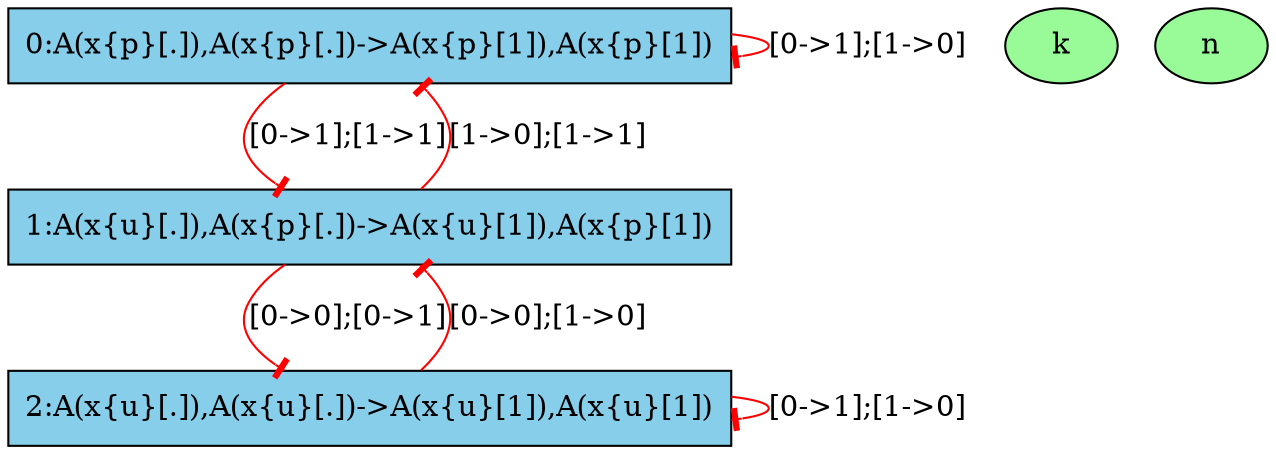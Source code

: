 #This file has been computed by KaSa: a Static Analyzer for Kappa (Kappa Static Analyzer (v4.0rc1-433-gdfab24dbe-dirty))
#Download sources/binaries at https://github.com/Kappa-Dev/KaSim
#
#Analysis launched at 2019/05/13 09:13:19 (GMT+2) on macbook
#Command line is: KaSa KaSa_rep/logic_encoding/demo/001.ka --output-directory KaSa_rep/logic_encoding/demo/output/001
#
#This file contains the description of the influence map in dot.
#Please use graphviz (http://www.graphviz.org) or OmniGraffle to export it to a PDF
#
digraph G{
"0:A(x{p}[.]),A(x{p}[.])->A(x{p}[1]),A(x{p}[1])" [shape=box fillcolor="#87ceeb" style=filled];
"1:A(x{u}[.]),A(x{p}[.])->A(x{u}[1]),A(x{p}[1])" [shape=box fillcolor="#87ceeb" style=filled];
"2:A(x{u}[.]),A(x{u}[.])->A(x{u}[1]),A(x{u}[1])" [shape=box fillcolor="#87ceeb" style=filled];

"k" [shape=ellipse fillcolor="#98fb98" style=filled];
"n" [shape=ellipse fillcolor="#98fb98" style=filled];
"0:A(x{p}[.]),A(x{p}[.])->A(x{p}[1]),A(x{p}[1])" -> "0:A(x{p}[.]),A(x{p}[.])->A(x{p}[1]),A(x{p}[1])" [label="[0->1];[1->0]" color="red" arrowhead="tee"];
"0:A(x{p}[.]),A(x{p}[.])->A(x{p}[1]),A(x{p}[1])" -> "1:A(x{u}[.]),A(x{p}[.])->A(x{u}[1]),A(x{p}[1])" [label="[0->1];[1->1]" color="red" arrowhead="tee"];
"1:A(x{u}[.]),A(x{p}[.])->A(x{u}[1]),A(x{p}[1])" -> "0:A(x{p}[.]),A(x{p}[.])->A(x{p}[1]),A(x{p}[1])" [label="[1->0];[1->1]" color="red" arrowhead="tee"];
"1:A(x{u}[.]),A(x{p}[.])->A(x{u}[1]),A(x{p}[1])" -> "2:A(x{u}[.]),A(x{u}[.])->A(x{u}[1]),A(x{u}[1])" [label="[0->0];[0->1]" color="red" arrowhead="tee"];
"2:A(x{u}[.]),A(x{u}[.])->A(x{u}[1]),A(x{u}[1])" -> "1:A(x{u}[.]),A(x{p}[.])->A(x{u}[1]),A(x{p}[1])" [label="[0->0];[1->0]" color="red" arrowhead="tee"];
"2:A(x{u}[.]),A(x{u}[.])->A(x{u}[1]),A(x{u}[1])" -> "2:A(x{u}[.]),A(x{u}[.])->A(x{u}[1]),A(x{u}[1])" [label="[0->1];[1->0]" color="red" arrowhead="tee"];
}
